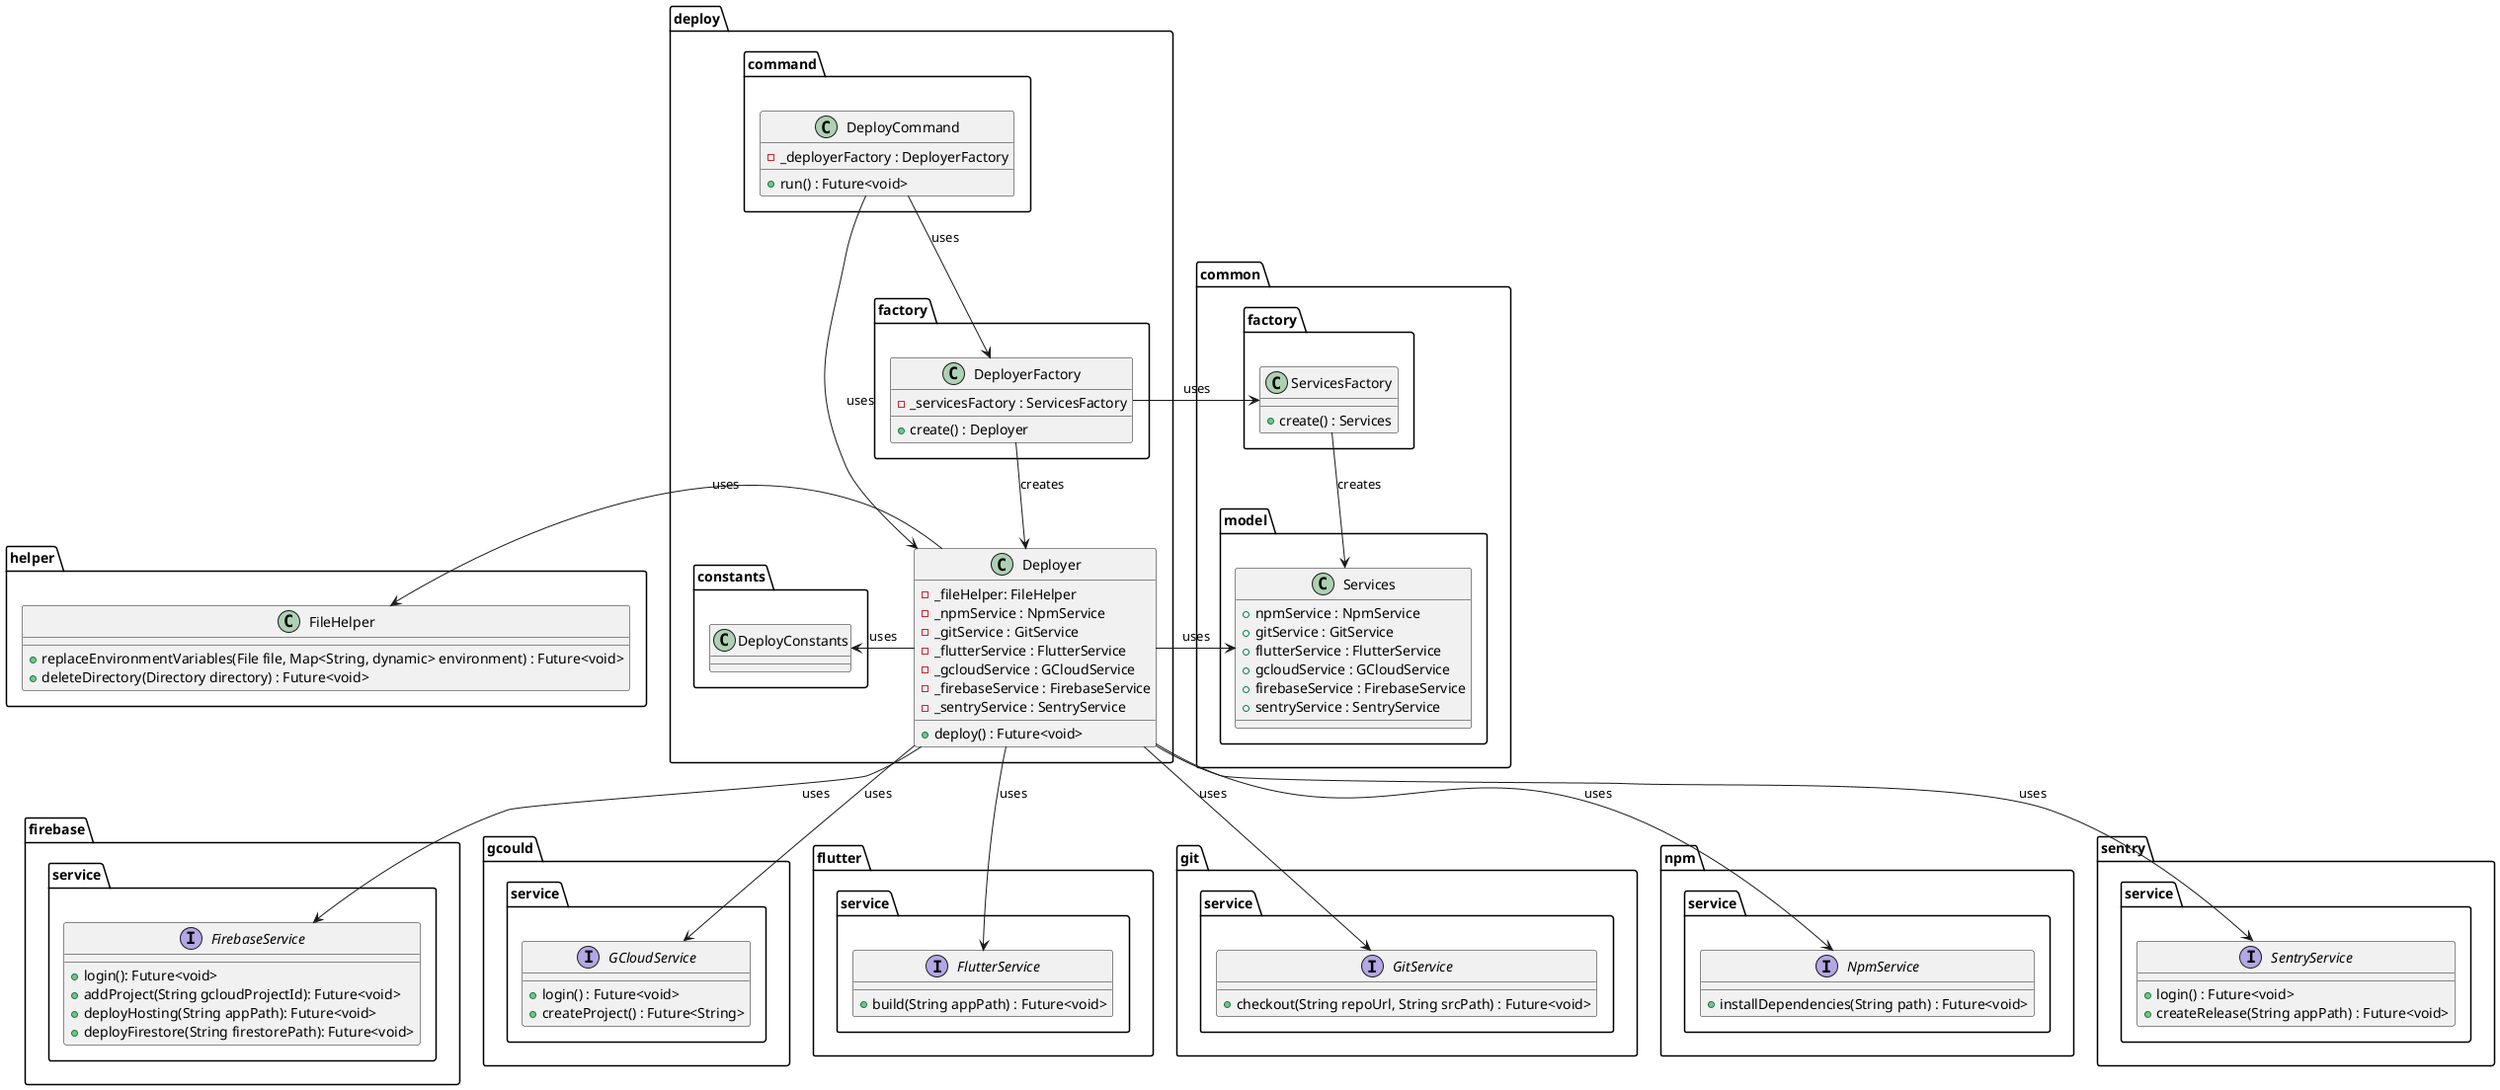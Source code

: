 @startuml deploy_command_class_diagram

package firebase.service {
    interface FirebaseService {
        + login(): Future<void>
        + addProject(String gcloudProjectId): Future<void>
        + deployHosting(String appPath): Future<void>
        + deployFirestore(String firestorePath): Future<void>
    }
}

package gcould.service {
    interface GCloudService {
        + login() : Future<void>
        + createProject() : Future<String>
    }
}

package flutter.service {
    interface FlutterService  {
        + build(String appPath) : Future<void>
    }
}

package  git.service{
    interface GitService  {
        + checkout(String repoUrl, String srcPath) : Future<void>
    }
}

package  npm.service {
    interface NpmService  {
        + installDependencies(String path) : Future<void>
    }
}

package sentry.service{
    interface SentryService  {
        + login() : Future<void>
        + createRelease(String appPath) : Future<void>
    }
}

package common {
    package model {
        class Services {
            + npmService : NpmService
            + gitService : GitService
            + flutterService : FlutterService
            + gcloudService : GCloudService
            + firebaseService : FirebaseService
            + sentryService : SentryService
        }
    }

    package factory as common.factory{
        class ServicesFactory {
            + create() : Services
        }
    }
}


package deploy {
    package command {
        class DeployCommand {
            - _deployerFactory : DeployerFactory
            + run() : Future<void>
        }
    }

    package constants {
        class DeployConstants{}
    }

    package factory {
        class DeployerFactory {
            - _servicesFactory : ServicesFactory
            + create() : Deployer
        }
    }

    class Deployer {
        - _fileHelper: FileHelper
        - _npmService : NpmService
        - _gitService : GitService
        - _flutterService : FlutterService
        - _gcloudService : GCloudService
        - _firebaseService : FirebaseService
        - _sentryService : SentryService
        + deploy() : Future<void>
    }
}

package helper {
    class FileHelper {
        + replaceEnvironmentVariables(File file, Map<String, dynamic> environment) : Future<void>
        + deleteDirectory(Directory directory) : Future<void>
    }
}

Deployer -down-> NpmService : uses
Deployer -down-> GitService : uses
Deployer -down-> FlutterService : uses
Deployer -down-> GCloudService : uses
Deployer -down-> FirebaseService : uses
Deployer -down-> SentryService : uses
Deployer -left-> FileHelper : uses
Deployer -> DeployConstants : uses
Deployer -> Services : uses

DeployCommand -down-> Deployer : uses
DeployCommand -down-> DeployerFactory : uses
DeployerFactory -left-> ServicesFactory : uses

ServicesFactory --> Services : creates

DeployerFactory --> Deployer : creates

@enduml
